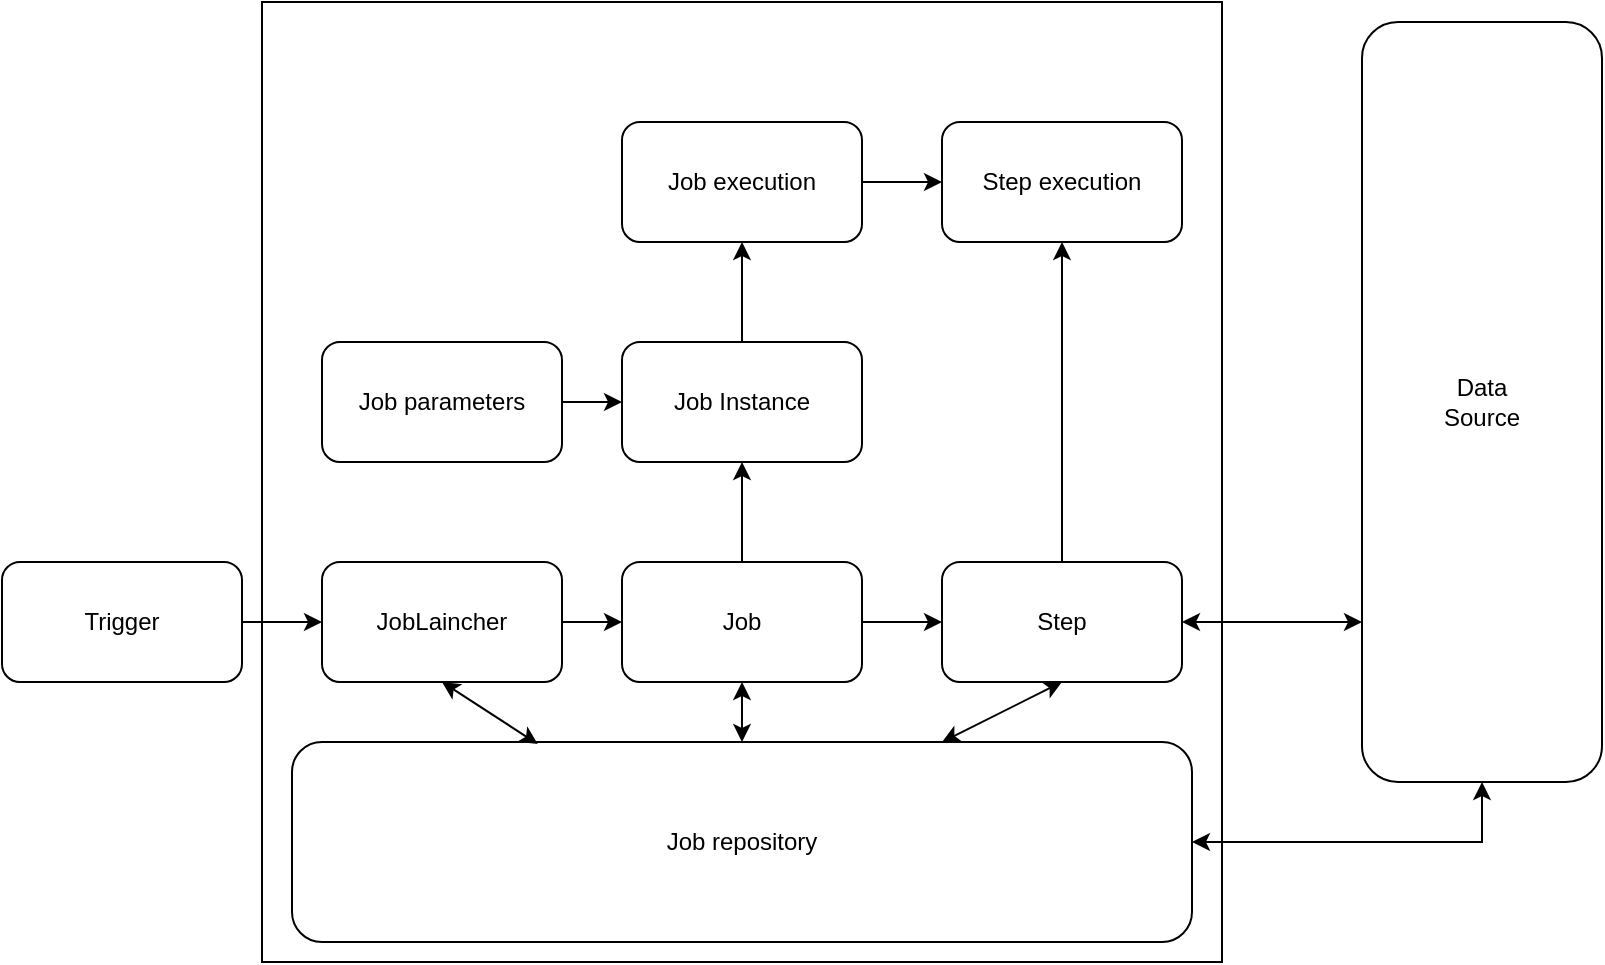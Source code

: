 <mxfile version="20.0.4" type="github">
  <diagram id="OSmZJ98g0bMLIWM8TZXb" name="Page-1">
    <mxGraphModel dx="1845" dy="667" grid="1" gridSize="10" guides="1" tooltips="1" connect="1" arrows="1" fold="1" page="1" pageScale="1" pageWidth="827" pageHeight="1169" math="0" shadow="0">
      <root>
        <mxCell id="0" />
        <mxCell id="1" parent="0" />
        <mxCell id="8o01Ta1iD9LKBm-qFvq0-1" value="" style="whiteSpace=wrap;html=1;aspect=fixed;" vertex="1" parent="1">
          <mxGeometry x="100" y="480" width="480" height="480" as="geometry" />
        </mxCell>
        <mxCell id="8o01Ta1iD9LKBm-qFvq0-2" value="Data&lt;br&gt;Source" style="rounded=1;whiteSpace=wrap;html=1;" vertex="1" parent="1">
          <mxGeometry x="650" y="490" width="120" height="380" as="geometry" />
        </mxCell>
        <mxCell id="8o01Ta1iD9LKBm-qFvq0-3" value="Job repository" style="rounded=1;whiteSpace=wrap;html=1;" vertex="1" parent="1">
          <mxGeometry x="115" y="850" width="450" height="100" as="geometry" />
        </mxCell>
        <mxCell id="8o01Ta1iD9LKBm-qFvq0-4" value="Trigger" style="rounded=1;whiteSpace=wrap;html=1;" vertex="1" parent="1">
          <mxGeometry x="-30" y="760" width="120" height="60" as="geometry" />
        </mxCell>
        <mxCell id="8o01Ta1iD9LKBm-qFvq0-5" value="JobLaincher" style="rounded=1;whiteSpace=wrap;html=1;" vertex="1" parent="1">
          <mxGeometry x="130" y="760" width="120" height="60" as="geometry" />
        </mxCell>
        <mxCell id="8o01Ta1iD9LKBm-qFvq0-7" value="Job" style="rounded=1;whiteSpace=wrap;html=1;" vertex="1" parent="1">
          <mxGeometry x="280" y="760" width="120" height="60" as="geometry" />
        </mxCell>
        <mxCell id="8o01Ta1iD9LKBm-qFvq0-8" value="Step" style="rounded=1;whiteSpace=wrap;html=1;" vertex="1" parent="1">
          <mxGeometry x="440" y="760" width="120" height="60" as="geometry" />
        </mxCell>
        <mxCell id="8o01Ta1iD9LKBm-qFvq0-9" value="Job Instance&lt;span style=&quot;caret-color: rgba(0, 0, 0, 0); color: rgba(0, 0, 0, 0); font-family: monospace; font-size: 0px; text-align: start;&quot;&gt;%3CmxGraphModel%3E%3Croot%3E%3CmxCell%20id%3D%220%22%2F%3E%3CmxCell%20id%3D%221%22%20parent%3D%220%22%2F%3E%3CmxCell%20id%3D%222%22%20value%3D%22Job%22%20style%3D%22rounded%3D1%3BwhiteSpace%3Dwrap%3Bhtml%3D1%3B%22%20vertex%3D%221%22%20parent%3D%221%22%3E%3CmxGeometry%20x%3D%22280%22%20y%3D%22760%22%20width%3D%22120%22%20height%3D%2260%22%20as%3D%22geometry%22%2F%3E%3C%2FmxCell%3E%3C%2Froot%3E%3C%2FmxGraphModel%3E&lt;/span&gt;" style="rounded=1;whiteSpace=wrap;html=1;" vertex="1" parent="1">
          <mxGeometry x="280" y="650" width="120" height="60" as="geometry" />
        </mxCell>
        <mxCell id="8o01Ta1iD9LKBm-qFvq0-10" value="Job parameters" style="rounded=1;whiteSpace=wrap;html=1;" vertex="1" parent="1">
          <mxGeometry x="130" y="650" width="120" height="60" as="geometry" />
        </mxCell>
        <mxCell id="8o01Ta1iD9LKBm-qFvq0-11" value="Job execution" style="rounded=1;whiteSpace=wrap;html=1;" vertex="1" parent="1">
          <mxGeometry x="280" y="540" width="120" height="60" as="geometry" />
        </mxCell>
        <mxCell id="8o01Ta1iD9LKBm-qFvq0-12" value="Step execution" style="rounded=1;whiteSpace=wrap;html=1;" vertex="1" parent="1">
          <mxGeometry x="440" y="540" width="120" height="60" as="geometry" />
        </mxCell>
        <mxCell id="8o01Ta1iD9LKBm-qFvq0-13" value="" style="endArrow=classic;html=1;rounded=0;" edge="1" parent="1" source="8o01Ta1iD9LKBm-qFvq0-4">
          <mxGeometry width="50" height="50" relative="1" as="geometry">
            <mxPoint x="390" y="840" as="sourcePoint" />
            <mxPoint x="130" y="790" as="targetPoint" />
          </mxGeometry>
        </mxCell>
        <mxCell id="8o01Ta1iD9LKBm-qFvq0-14" value="" style="endArrow=classic;html=1;rounded=0;" edge="1" parent="1" source="8o01Ta1iD9LKBm-qFvq0-5">
          <mxGeometry width="50" height="50" relative="1" as="geometry">
            <mxPoint x="390" y="840" as="sourcePoint" />
            <mxPoint x="280" y="790" as="targetPoint" />
          </mxGeometry>
        </mxCell>
        <mxCell id="8o01Ta1iD9LKBm-qFvq0-15" value="" style="endArrow=classic;html=1;rounded=0;exitX=1;exitY=0.5;exitDx=0;exitDy=0;" edge="1" parent="1" source="8o01Ta1iD9LKBm-qFvq0-7">
          <mxGeometry width="50" height="50" relative="1" as="geometry">
            <mxPoint x="390" y="840" as="sourcePoint" />
            <mxPoint x="440" y="790" as="targetPoint" />
          </mxGeometry>
        </mxCell>
        <mxCell id="8o01Ta1iD9LKBm-qFvq0-16" value="" style="endArrow=classic;html=1;rounded=0;" edge="1" parent="1" source="8o01Ta1iD9LKBm-qFvq0-7" target="8o01Ta1iD9LKBm-qFvq0-9">
          <mxGeometry width="50" height="50" relative="1" as="geometry">
            <mxPoint x="390" y="840" as="sourcePoint" />
            <mxPoint x="440" y="790" as="targetPoint" />
          </mxGeometry>
        </mxCell>
        <mxCell id="8o01Ta1iD9LKBm-qFvq0-17" value="" style="endArrow=classic;html=1;rounded=0;exitX=1;exitY=0.5;exitDx=0;exitDy=0;entryX=0;entryY=0.5;entryDx=0;entryDy=0;" edge="1" parent="1" source="8o01Ta1iD9LKBm-qFvq0-10" target="8o01Ta1iD9LKBm-qFvq0-9">
          <mxGeometry width="50" height="50" relative="1" as="geometry">
            <mxPoint x="390" y="840" as="sourcePoint" />
            <mxPoint x="440" y="790" as="targetPoint" />
          </mxGeometry>
        </mxCell>
        <mxCell id="8o01Ta1iD9LKBm-qFvq0-18" value="" style="endArrow=classic;html=1;rounded=0;exitX=0.5;exitY=0;exitDx=0;exitDy=0;" edge="1" parent="1" source="8o01Ta1iD9LKBm-qFvq0-9" target="8o01Ta1iD9LKBm-qFvq0-11">
          <mxGeometry width="50" height="50" relative="1" as="geometry">
            <mxPoint x="390" y="840" as="sourcePoint" />
            <mxPoint x="440" y="790" as="targetPoint" />
          </mxGeometry>
        </mxCell>
        <mxCell id="8o01Ta1iD9LKBm-qFvq0-19" value="" style="endArrow=classic;html=1;rounded=0;entryX=0.5;entryY=1;entryDx=0;entryDy=0;" edge="1" parent="1" source="8o01Ta1iD9LKBm-qFvq0-8" target="8o01Ta1iD9LKBm-qFvq0-12">
          <mxGeometry width="50" height="50" relative="1" as="geometry">
            <mxPoint x="390" y="840" as="sourcePoint" />
            <mxPoint x="440" y="790" as="targetPoint" />
          </mxGeometry>
        </mxCell>
        <mxCell id="8o01Ta1iD9LKBm-qFvq0-20" value="" style="endArrow=classic;html=1;rounded=0;entryX=0;entryY=0.5;entryDx=0;entryDy=0;" edge="1" parent="1" source="8o01Ta1iD9LKBm-qFvq0-11" target="8o01Ta1iD9LKBm-qFvq0-12">
          <mxGeometry width="50" height="50" relative="1" as="geometry">
            <mxPoint x="390" y="840" as="sourcePoint" />
            <mxPoint x="440" y="790" as="targetPoint" />
          </mxGeometry>
        </mxCell>
        <mxCell id="8o01Ta1iD9LKBm-qFvq0-22" value="" style="endArrow=classic;startArrow=classic;html=1;rounded=0;" edge="1" parent="1" source="8o01Ta1iD9LKBm-qFvq0-8">
          <mxGeometry width="50" height="50" relative="1" as="geometry">
            <mxPoint x="390" y="840" as="sourcePoint" />
            <mxPoint x="650" y="790" as="targetPoint" />
          </mxGeometry>
        </mxCell>
        <mxCell id="8o01Ta1iD9LKBm-qFvq0-23" value="" style="endArrow=classic;startArrow=classic;html=1;rounded=0;entryX=0.5;entryY=1;entryDx=0;entryDy=0;exitX=1;exitY=0.5;exitDx=0;exitDy=0;" edge="1" parent="1" source="8o01Ta1iD9LKBm-qFvq0-3" target="8o01Ta1iD9LKBm-qFvq0-2">
          <mxGeometry width="50" height="50" relative="1" as="geometry">
            <mxPoint x="390" y="950" as="sourcePoint" />
            <mxPoint x="440" y="900" as="targetPoint" />
            <Array as="points">
              <mxPoint x="710" y="900" />
            </Array>
          </mxGeometry>
        </mxCell>
        <mxCell id="8o01Ta1iD9LKBm-qFvq0-29" value="" style="endArrow=classic;startArrow=classic;html=1;rounded=0;exitX=0.5;exitY=1;exitDx=0;exitDy=0;entryX=0.273;entryY=0.01;entryDx=0;entryDy=0;entryPerimeter=0;" edge="1" parent="1" source="8o01Ta1iD9LKBm-qFvq0-5" target="8o01Ta1iD9LKBm-qFvq0-3">
          <mxGeometry width="50" height="50" relative="1" as="geometry">
            <mxPoint x="390" y="780" as="sourcePoint" />
            <mxPoint x="440" y="730" as="targetPoint" />
          </mxGeometry>
        </mxCell>
        <mxCell id="8o01Ta1iD9LKBm-qFvq0-30" value="" style="endArrow=classic;startArrow=classic;html=1;rounded=0;entryX=0.5;entryY=1;entryDx=0;entryDy=0;" edge="1" parent="1" source="8o01Ta1iD9LKBm-qFvq0-3" target="8o01Ta1iD9LKBm-qFvq0-7">
          <mxGeometry width="50" height="50" relative="1" as="geometry">
            <mxPoint x="390" y="780" as="sourcePoint" />
            <mxPoint x="440" y="730" as="targetPoint" />
          </mxGeometry>
        </mxCell>
        <mxCell id="8o01Ta1iD9LKBm-qFvq0-31" value="" style="endArrow=classic;startArrow=classic;html=1;rounded=0;entryX=0.5;entryY=1;entryDx=0;entryDy=0;" edge="1" parent="1" source="8o01Ta1iD9LKBm-qFvq0-3" target="8o01Ta1iD9LKBm-qFvq0-8">
          <mxGeometry width="50" height="50" relative="1" as="geometry">
            <mxPoint x="390" y="780" as="sourcePoint" />
            <mxPoint x="440" y="730" as="targetPoint" />
          </mxGeometry>
        </mxCell>
      </root>
    </mxGraphModel>
  </diagram>
</mxfile>
